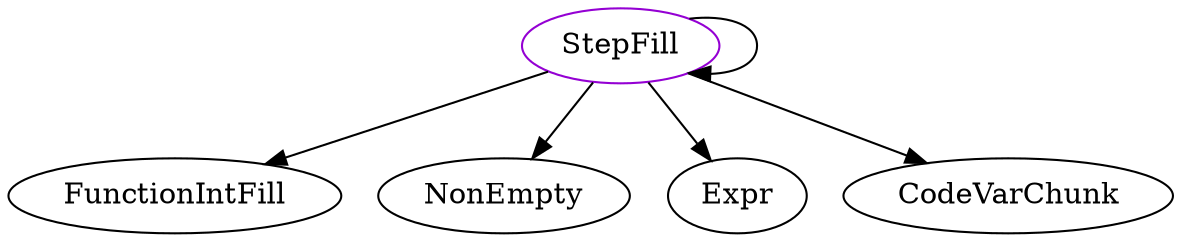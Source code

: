 digraph stepfill{
StepFill -> FunctionIntFill;
StepFill -> NonEmpty;
StepFill -> Expr;
StepFill -> StepFill;
StepFill -> CodeVarChunk;
StepFill	[shape=oval, color=darkviolet, label=StepFill];
}
